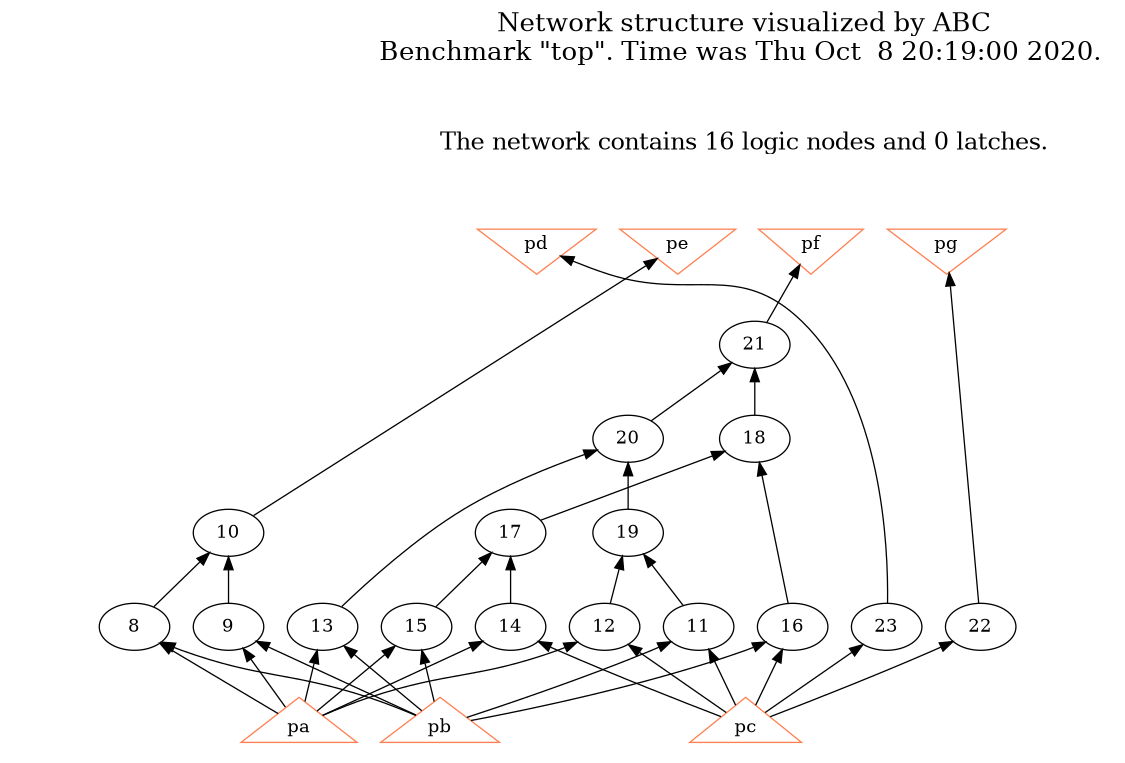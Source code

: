# Network structure generated by ABC

digraph network {
size = "7.5,10";
center = true;
edge [dir = back];

{
  node [shape = plaintext];
  edge [style = invis];
  LevelTitle1 [label=""];
  LevelTitle2 [label=""];
  Level5 [label = ""];
  Level4 [label = ""];
  Level3 [label = ""];
  Level2 [label = ""];
  Level1 [label = ""];
  Level0 [label = ""];
  LevelTitle1 ->  LevelTitle2 ->  Level5 ->  Level4 ->  Level3 ->  Level2 ->  Level1 ->  Level0;
}

{
  rank = same;
  LevelTitle1;
  title1 [shape=plaintext,
          fontsize=20,
          fontname = "Times-Roman",
          label="Network structure visualized by ABC\nBenchmark \"top\". Time was Thu Oct  8 20:19:00 2020. "
         ];
}

{
  rank = same;
  LevelTitle2;
  title2 [shape=plaintext,
          fontsize=18,
          fontname = "Times-Roman",
          label="The network contains 16 logic nodes and 0 latches.\n"
         ];
}

{
  rank = same;
  Level5;
  Node4 [label = "pd", shape = invtriangle, color = coral, fillcolor = coral];
  Node5 [label = "pe", shape = invtriangle, color = coral, fillcolor = coral];
  Node6 [label = "pf", shape = invtriangle, color = coral, fillcolor = coral];
  Node7 [label = "pg", shape = invtriangle, color = coral, fillcolor = coral];
}

{
  rank = same;
  Level4;
  Node21 [label = "21\n", shape = ellipse];
}

{
  rank = same;
  Level3;
  Node18 [label = "18\n", shape = ellipse];
  Node20 [label = "20\n", shape = ellipse];
}

{
  rank = same;
  Level2;
  Node10 [label = "10\n", shape = ellipse];
  Node17 [label = "17\n", shape = ellipse];
  Node19 [label = "19\n", shape = ellipse];
}

{
  rank = same;
  Level1;
  Node8 [label = "8\n", shape = ellipse];
  Node9 [label = "9\n", shape = ellipse];
  Node11 [label = "11\n", shape = ellipse];
  Node12 [label = "12\n", shape = ellipse];
  Node13 [label = "13\n", shape = ellipse];
  Node14 [label = "14\n", shape = ellipse];
  Node15 [label = "15\n", shape = ellipse];
  Node16 [label = "16\n", shape = ellipse];
  Node22 [label = "22\n", shape = ellipse];
  Node23 [label = "23\n", shape = ellipse];
}

{
  rank = same;
  Level0;
  Node1 [label = "pa", shape = triangle, color = coral, fillcolor = coral];
  Node2 [label = "pb", shape = triangle, color = coral, fillcolor = coral];
  Node3 [label = "pc", shape = triangle, color = coral, fillcolor = coral];
}

title1 -> title2 [style = invis];
title2 -> Node4 [style = invis];
title2 -> Node5 [style = invis];
title2 -> Node6 [style = invis];
title2 -> Node7 [style = invis];
Node4 -> Node5 [style = invis];
Node5 -> Node6 [style = invis];
Node6 -> Node7 [style = invis];
Node4 -> Node23 [style = solid];
Node5 -> Node10 [style = solid];
Node6 -> Node21 [style = solid];
Node7 -> Node22 [style = solid];
Node8 -> Node1 [style = solid];
Node8 -> Node2 [style = solid];
Node9 -> Node1 [style = solid];
Node9 -> Node2 [style = solid];
Node10 -> Node8 [style = solid];
Node10 -> Node9 [style = solid];
Node11 -> Node2 [style = solid];
Node11 -> Node3 [style = solid];
Node12 -> Node1 [style = solid];
Node12 -> Node3 [style = solid];
Node13 -> Node1 [style = solid];
Node13 -> Node2 [style = solid];
Node14 -> Node1 [style = solid];
Node14 -> Node3 [style = solid];
Node15 -> Node1 [style = solid];
Node15 -> Node2 [style = solid];
Node16 -> Node2 [style = solid];
Node16 -> Node3 [style = solid];
Node17 -> Node14 [style = solid];
Node17 -> Node15 [style = solid];
Node18 -> Node16 [style = solid];
Node18 -> Node17 [style = solid];
Node19 -> Node11 [style = solid];
Node19 -> Node12 [style = solid];
Node20 -> Node13 [style = solid];
Node20 -> Node19 [style = solid];
Node21 -> Node18 [style = solid];
Node21 -> Node20 [style = solid];
Node22 -> Node3 [style = solid];
Node23 -> Node3 [style = solid];
}

